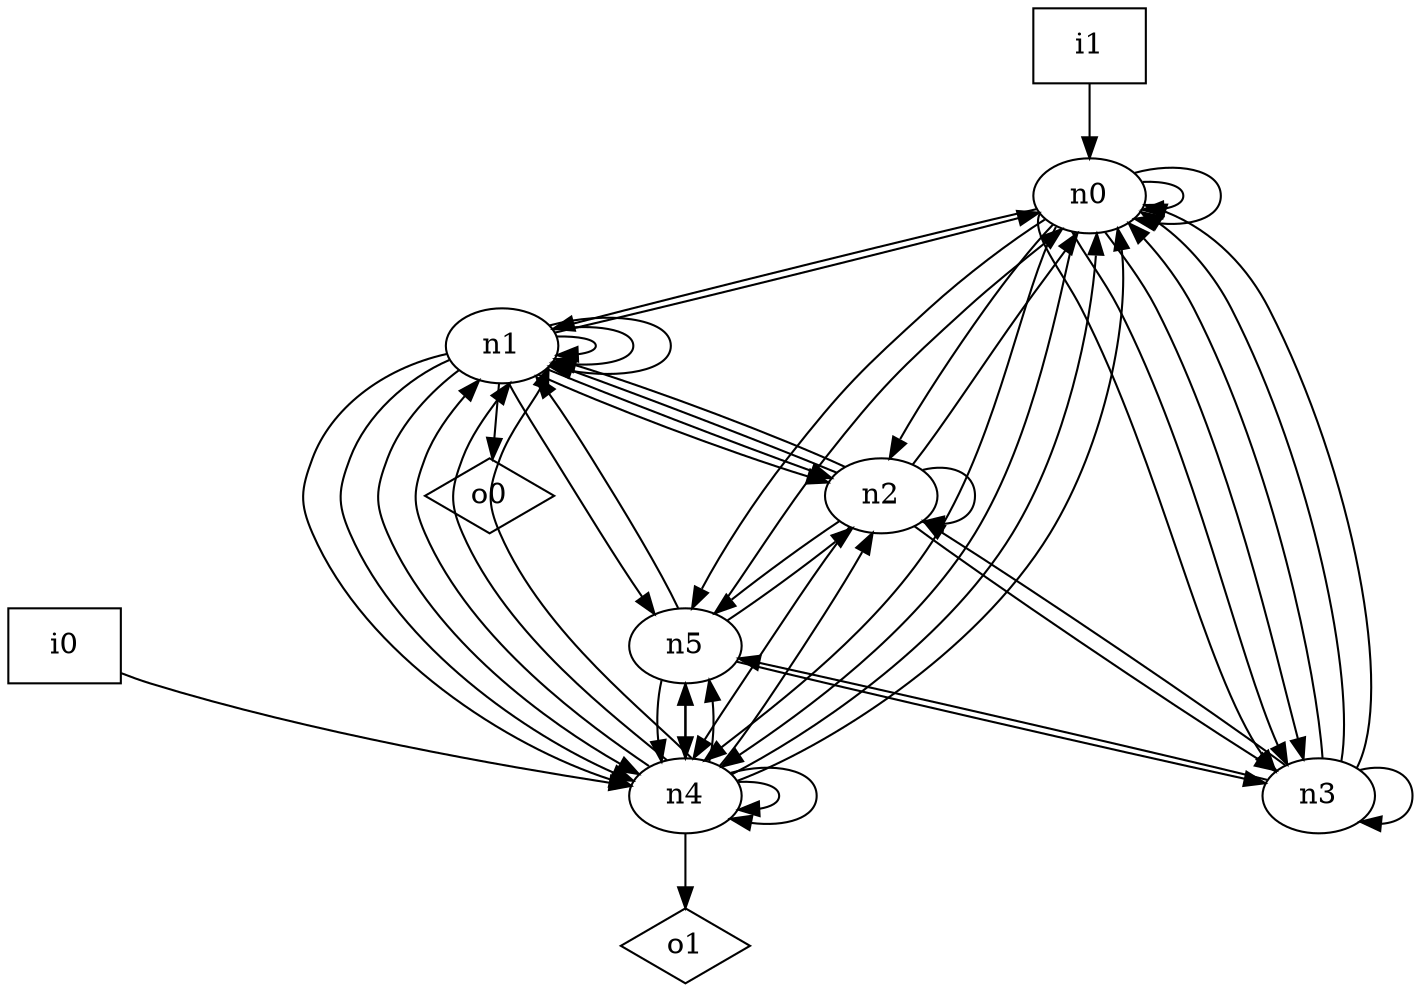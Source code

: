 digraph G {
n0 [label="n0"];
n1 [label="n1"];
n2 [label="n2"];
n3 [label="n3"];
n4 [label="n4"];
n5 [label="n5"];
n6 [label="i0",shape="box"];
n7 [label="i1",shape="box"];
n8 [label="o0",shape="diamond"];
n9 [label="o1",shape="diamond"];
n0 -> n0
n0 -> n0
n0 -> n1
n0 -> n2
n0 -> n3
n0 -> n3
n0 -> n3
n0 -> n4
n0 -> n4
n0 -> n5
n1 -> n0
n1 -> n1
n1 -> n1
n1 -> n1
n1 -> n2
n1 -> n2
n1 -> n4
n1 -> n4
n1 -> n4
n1 -> n5
n1 -> n8
n2 -> n0
n2 -> n1
n2 -> n1
n2 -> n2
n2 -> n3
n2 -> n4
n2 -> n5
n3 -> n0
n3 -> n0
n3 -> n0
n3 -> n2
n3 -> n3
n3 -> n5
n4 -> n0
n4 -> n0
n4 -> n1
n4 -> n1
n4 -> n1
n4 -> n2
n4 -> n4
n4 -> n4
n4 -> n5
n4 -> n5
n4 -> n9
n5 -> n0
n5 -> n1
n5 -> n2
n5 -> n3
n5 -> n4
n5 -> n4
n6 -> n4
n7 -> n0
}